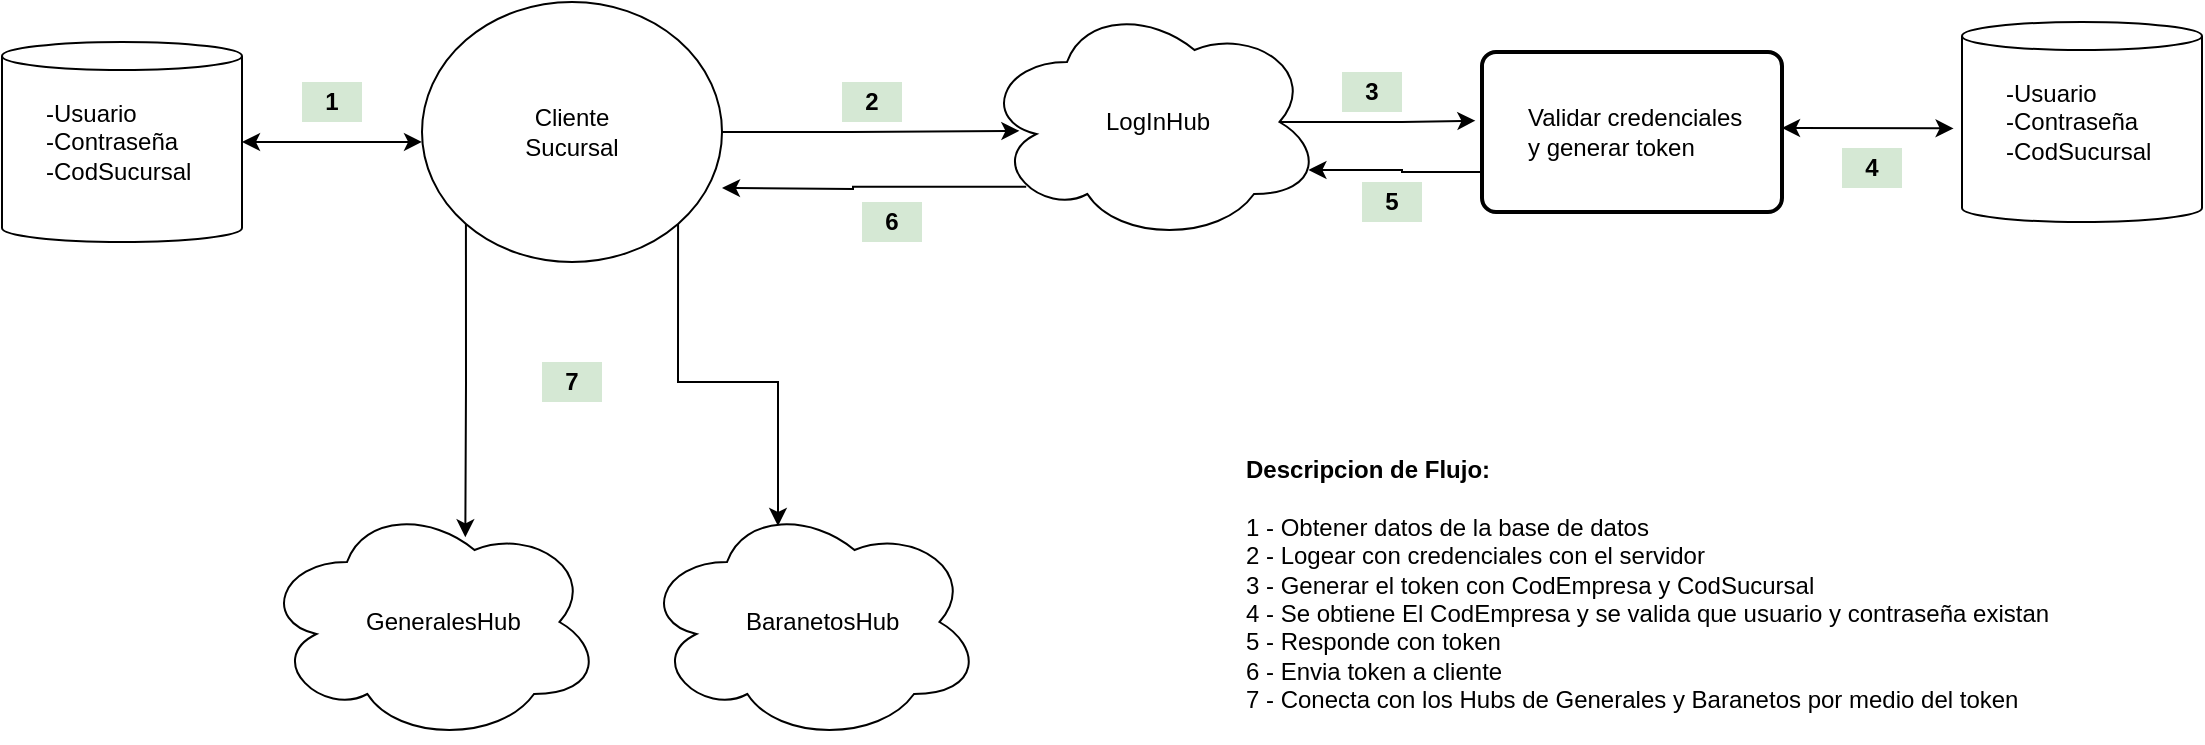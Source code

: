 <mxfile version="14.4.2" type="github">
  <diagram id="_Gm5EcL7pGP3c0GYETrl" name="LogIn">
    <mxGraphModel dx="1673" dy="987" grid="1" gridSize="10" guides="1" tooltips="1" connect="1" arrows="1" fold="1" page="1" pageScale="1" pageWidth="827" pageHeight="1169" math="0" shadow="0">
      <root>
        <mxCell id="0" />
        <mxCell id="1" parent="0" />
        <mxCell id="Xjj7DF9hJLxR-eOloo5W-12" style="edgeStyle=orthogonalEdgeStyle;rounded=0;orthogonalLoop=1;jettySize=auto;html=1;exitX=1;exitY=0.5;exitDx=0;exitDy=0;entryX=0.11;entryY=0.537;entryDx=0;entryDy=0;entryPerimeter=0;" edge="1" parent="1" source="Xjj7DF9hJLxR-eOloo5W-1" target="Xjj7DF9hJLxR-eOloo5W-10">
          <mxGeometry relative="1" as="geometry">
            <Array as="points">
              <mxPoint x="465" y="105" />
            </Array>
          </mxGeometry>
        </mxCell>
        <mxCell id="Xjj7DF9hJLxR-eOloo5W-28" style="edgeStyle=orthogonalEdgeStyle;rounded=0;orthogonalLoop=1;jettySize=auto;html=1;exitX=0;exitY=1;exitDx=0;exitDy=0;entryX=0.598;entryY=0.147;entryDx=0;entryDy=0;entryPerimeter=0;" edge="1" parent="1" source="Xjj7DF9hJLxR-eOloo5W-1" target="Xjj7DF9hJLxR-eOloo5W-23">
          <mxGeometry relative="1" as="geometry" />
        </mxCell>
        <mxCell id="Xjj7DF9hJLxR-eOloo5W-29" style="edgeStyle=orthogonalEdgeStyle;rounded=0;orthogonalLoop=1;jettySize=auto;html=1;exitX=1;exitY=1;exitDx=0;exitDy=0;entryX=0.4;entryY=0.1;entryDx=0;entryDy=0;entryPerimeter=0;" edge="1" parent="1" source="Xjj7DF9hJLxR-eOloo5W-1" target="Xjj7DF9hJLxR-eOloo5W-26">
          <mxGeometry relative="1" as="geometry" />
        </mxCell>
        <mxCell id="Xjj7DF9hJLxR-eOloo5W-1" value="Cliente&lt;br&gt;Sucursal" style="ellipse;whiteSpace=wrap;html=1;" vertex="1" parent="1">
          <mxGeometry x="250" y="40" width="150" height="130" as="geometry" />
        </mxCell>
        <mxCell id="Xjj7DF9hJLxR-eOloo5W-2" value="" style="shape=cylinder3;whiteSpace=wrap;html=1;boundedLbl=1;backgroundOutline=1;size=7;align=left;" vertex="1" parent="1">
          <mxGeometry x="40" y="60" width="120" height="100" as="geometry" />
        </mxCell>
        <mxCell id="Xjj7DF9hJLxR-eOloo5W-3" value="-Usuario&lt;br&gt;-Contraseña&lt;br&gt;-CodSucursal" style="text;html=1;strokeColor=none;fillColor=none;align=left;verticalAlign=middle;whiteSpace=wrap;rounded=0;" vertex="1" parent="1">
          <mxGeometry x="60" y="100" width="80" height="20" as="geometry" />
        </mxCell>
        <mxCell id="Xjj7DF9hJLxR-eOloo5W-7" value="1" style="text;html=1;strokeColor=none;align=center;verticalAlign=middle;whiteSpace=wrap;rounded=0;labelBackgroundColor=#D5E8D4;fontStyle=1;fillColor=#D5E8D4;" vertex="1" parent="1">
          <mxGeometry x="190" y="80" width="30" height="20" as="geometry" />
        </mxCell>
        <mxCell id="Xjj7DF9hJLxR-eOloo5W-9" value="" style="endArrow=classic;startArrow=classic;html=1;entryX=0;entryY=0.538;entryDx=0;entryDy=0;entryPerimeter=0;exitX=1;exitY=0.5;exitDx=0;exitDy=0;exitPerimeter=0;" edge="1" parent="1" source="Xjj7DF9hJLxR-eOloo5W-2" target="Xjj7DF9hJLxR-eOloo5W-1">
          <mxGeometry width="50" height="50" relative="1" as="geometry">
            <mxPoint x="160" y="150" as="sourcePoint" />
            <mxPoint x="210" y="100" as="targetPoint" />
          </mxGeometry>
        </mxCell>
        <mxCell id="Xjj7DF9hJLxR-eOloo5W-16" style="edgeStyle=orthogonalEdgeStyle;rounded=0;orthogonalLoop=1;jettySize=auto;html=1;exitX=0.875;exitY=0.5;exitDx=0;exitDy=0;exitPerimeter=0;entryX=-0.022;entryY=0.429;entryDx=0;entryDy=0;entryPerimeter=0;" edge="1" parent="1" source="Xjj7DF9hJLxR-eOloo5W-10" target="Xjj7DF9hJLxR-eOloo5W-15">
          <mxGeometry relative="1" as="geometry" />
        </mxCell>
        <mxCell id="Xjj7DF9hJLxR-eOloo5W-21" style="edgeStyle=orthogonalEdgeStyle;rounded=0;orthogonalLoop=1;jettySize=auto;html=1;exitX=0.13;exitY=0.77;exitDx=0;exitDy=0;exitPerimeter=0;" edge="1" parent="1" source="Xjj7DF9hJLxR-eOloo5W-10">
          <mxGeometry relative="1" as="geometry">
            <mxPoint x="400" y="133" as="targetPoint" />
          </mxGeometry>
        </mxCell>
        <mxCell id="Xjj7DF9hJLxR-eOloo5W-10" value="" style="ellipse;shape=cloud;whiteSpace=wrap;html=1;labelBackgroundColor=none;align=left;fillColor=#FFFFFF;" vertex="1" parent="1">
          <mxGeometry x="530" y="40" width="170" height="120" as="geometry" />
        </mxCell>
        <mxCell id="Xjj7DF9hJLxR-eOloo5W-11" value="LogInHub" style="text;html=1;strokeColor=none;fillColor=none;align=left;verticalAlign=middle;whiteSpace=wrap;rounded=0;" vertex="1" parent="1">
          <mxGeometry x="590" y="90" width="60" height="20" as="geometry" />
        </mxCell>
        <mxCell id="Xjj7DF9hJLxR-eOloo5W-13" value="2" style="text;html=1;strokeColor=none;align=center;verticalAlign=middle;whiteSpace=wrap;rounded=0;labelBackgroundColor=#D5E8D4;fontStyle=1;fillColor=#D5E8D4;" vertex="1" parent="1">
          <mxGeometry x="460" y="80" width="30" height="20" as="geometry" />
        </mxCell>
        <mxCell id="Xjj7DF9hJLxR-eOloo5W-19" style="edgeStyle=orthogonalEdgeStyle;rounded=0;orthogonalLoop=1;jettySize=auto;html=1;exitX=0;exitY=0.75;exitDx=0;exitDy=0;entryX=0.96;entryY=0.7;entryDx=0;entryDy=0;entryPerimeter=0;" edge="1" parent="1" source="Xjj7DF9hJLxR-eOloo5W-15" target="Xjj7DF9hJLxR-eOloo5W-10">
          <mxGeometry relative="1" as="geometry" />
        </mxCell>
        <mxCell id="Xjj7DF9hJLxR-eOloo5W-34" style="rounded=0;orthogonalLoop=1;jettySize=auto;html=1;exitX=1;exitY=0.25;exitDx=0;exitDy=0;entryX=-0.035;entryY=0.352;entryDx=0;entryDy=0;entryPerimeter=0;startArrow=classic;startFill=1;" edge="1" parent="1">
          <mxGeometry relative="1" as="geometry">
            <mxPoint x="930.0" y="103" as="sourcePoint" />
            <mxPoint x="1015.8" y="103.2" as="targetPoint" />
          </mxGeometry>
        </mxCell>
        <mxCell id="Xjj7DF9hJLxR-eOloo5W-15" value="" style="rounded=1;whiteSpace=wrap;html=1;absoluteArcSize=1;arcSize=14;strokeWidth=2;labelBackgroundColor=none;fillColor=#FFFFFF;align=left;" vertex="1" parent="1">
          <mxGeometry x="780" y="65" width="150" height="80" as="geometry" />
        </mxCell>
        <mxCell id="Xjj7DF9hJLxR-eOloo5W-17" value="Validar credenciales y generar token" style="text;html=1;strokeColor=none;fillColor=none;align=left;verticalAlign=middle;whiteSpace=wrap;rounded=0;" vertex="1" parent="1">
          <mxGeometry x="801" y="75" width="110" height="60" as="geometry" />
        </mxCell>
        <mxCell id="Xjj7DF9hJLxR-eOloo5W-18" value="3" style="text;html=1;strokeColor=none;align=center;verticalAlign=middle;whiteSpace=wrap;rounded=0;labelBackgroundColor=#D5E8D4;fontStyle=1;fillColor=#D5E8D4;" vertex="1" parent="1">
          <mxGeometry x="710" y="75" width="30" height="20" as="geometry" />
        </mxCell>
        <mxCell id="Xjj7DF9hJLxR-eOloo5W-20" value="4" style="text;html=1;strokeColor=none;align=center;verticalAlign=middle;whiteSpace=wrap;rounded=0;labelBackgroundColor=#D5E8D4;fontStyle=1;fillColor=#D5E8D4;" vertex="1" parent="1">
          <mxGeometry x="960" y="113" width="30" height="20" as="geometry" />
        </mxCell>
        <mxCell id="Xjj7DF9hJLxR-eOloo5W-22" value="5" style="text;html=1;strokeColor=none;align=center;verticalAlign=middle;whiteSpace=wrap;rounded=0;labelBackgroundColor=#D5E8D4;fontStyle=1;fillColor=#D5E8D4;" vertex="1" parent="1">
          <mxGeometry x="720" y="130" width="30" height="20" as="geometry" />
        </mxCell>
        <mxCell id="Xjj7DF9hJLxR-eOloo5W-23" value="" style="ellipse;shape=cloud;whiteSpace=wrap;html=1;labelBackgroundColor=none;align=left;fillColor=#FFFFFF;" vertex="1" parent="1">
          <mxGeometry x="170" y="290" width="170" height="120" as="geometry" />
        </mxCell>
        <mxCell id="Xjj7DF9hJLxR-eOloo5W-24" value="GeneralesHub" style="text;html=1;strokeColor=none;fillColor=none;align=left;verticalAlign=middle;whiteSpace=wrap;rounded=0;" vertex="1" parent="1">
          <mxGeometry x="220" y="340" width="60" height="20" as="geometry" />
        </mxCell>
        <mxCell id="Xjj7DF9hJLxR-eOloo5W-26" value="" style="ellipse;shape=cloud;whiteSpace=wrap;html=1;labelBackgroundColor=none;align=left;fillColor=#FFFFFF;" vertex="1" parent="1">
          <mxGeometry x="360" y="290" width="170" height="120" as="geometry" />
        </mxCell>
        <mxCell id="Xjj7DF9hJLxR-eOloo5W-27" value="BaranetosHub" style="text;html=1;strokeColor=none;fillColor=none;align=left;verticalAlign=middle;whiteSpace=wrap;rounded=0;" vertex="1" parent="1">
          <mxGeometry x="410" y="340" width="60" height="20" as="geometry" />
        </mxCell>
        <mxCell id="Xjj7DF9hJLxR-eOloo5W-30" value="6" style="text;html=1;strokeColor=none;align=center;verticalAlign=middle;whiteSpace=wrap;rounded=0;labelBackgroundColor=#D5E8D4;fontStyle=1;fillColor=#D5E8D4;" vertex="1" parent="1">
          <mxGeometry x="470" y="140" width="30" height="20" as="geometry" />
        </mxCell>
        <mxCell id="Xjj7DF9hJLxR-eOloo5W-31" value="&lt;b&gt;Descripcion de Flujo:&lt;br&gt;&lt;/b&gt;&lt;br&gt;1 - Obtener datos de la base de datos&lt;br&gt;2 - Logear con credenciales con el servidor&lt;br&gt;3 - Generar el token con CodEmpresa y CodSucursal&lt;br&gt;4 - Se obtiene El CodEmpresa y se valida que usuario y contraseña existan&lt;br&gt;5 - Responde con token&lt;br&gt;6 - Envia token a cliente&lt;br&gt;7 - Conecta con los Hubs de Generales y Baranetos por medio del token" style="text;html=1;strokeColor=none;fillColor=none;align=left;verticalAlign=top;whiteSpace=wrap;rounded=0;labelBackgroundColor=#FFFFFF;" vertex="1" parent="1">
          <mxGeometry x="660" y="260" width="410" height="120" as="geometry" />
        </mxCell>
        <mxCell id="Xjj7DF9hJLxR-eOloo5W-32" value="" style="shape=cylinder3;whiteSpace=wrap;html=1;boundedLbl=1;backgroundOutline=1;size=7;align=left;" vertex="1" parent="1">
          <mxGeometry x="1020" y="50" width="120" height="100" as="geometry" />
        </mxCell>
        <mxCell id="Xjj7DF9hJLxR-eOloo5W-33" value="-Usuario&lt;br&gt;-Contraseña&lt;br&gt;-CodSucursal" style="text;html=1;strokeColor=none;fillColor=none;align=left;verticalAlign=middle;whiteSpace=wrap;rounded=0;" vertex="1" parent="1">
          <mxGeometry x="1040" y="90" width="80" height="20" as="geometry" />
        </mxCell>
        <mxCell id="Xjj7DF9hJLxR-eOloo5W-35" value="7" style="text;html=1;strokeColor=none;align=center;verticalAlign=middle;whiteSpace=wrap;rounded=0;labelBackgroundColor=#D5E8D4;fontStyle=1;fillColor=#D5E8D4;" vertex="1" parent="1">
          <mxGeometry x="310" y="220" width="30" height="20" as="geometry" />
        </mxCell>
      </root>
    </mxGraphModel>
  </diagram>
</mxfile>
